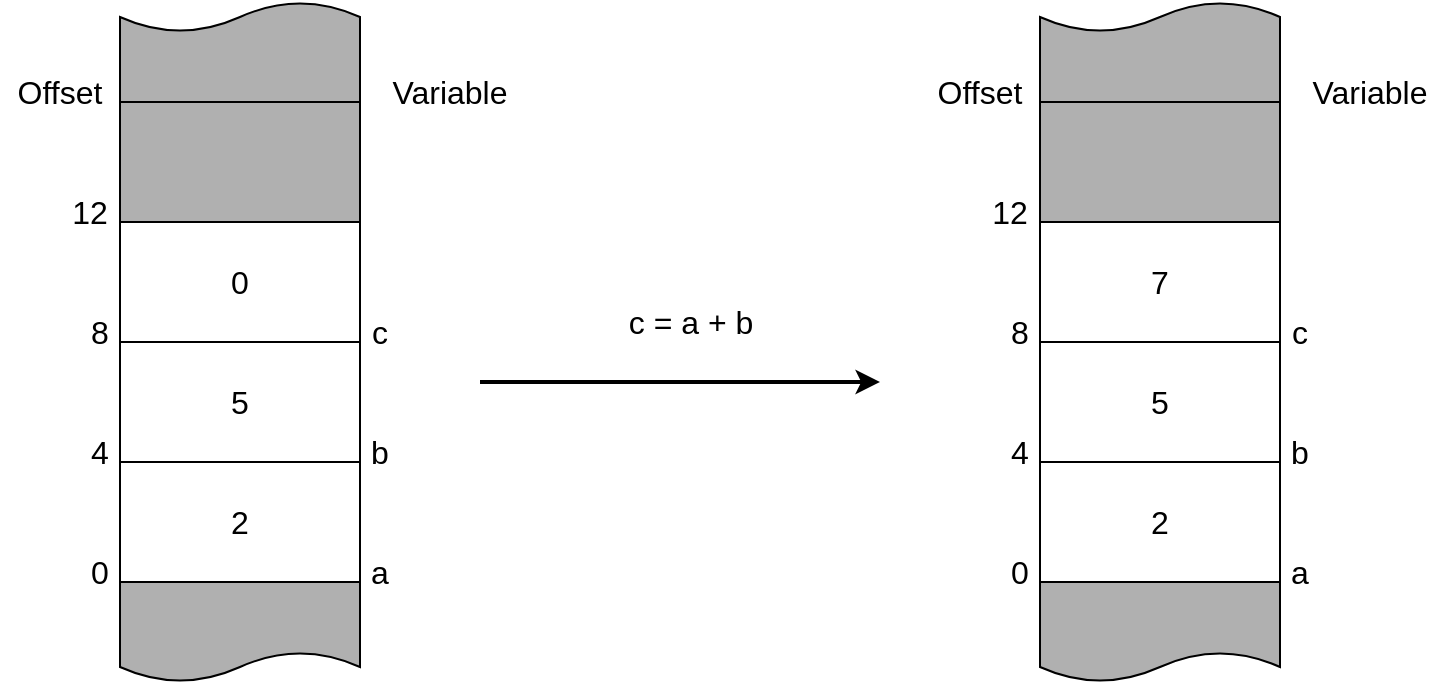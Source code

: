 <mxfile version="12.9.3" type="device"><diagram id="3T6XXa4KqIWcqoQXKcZj" name="Page-1"><mxGraphModel dx="1102" dy="529" grid="1" gridSize="10" guides="1" tooltips="1" connect="1" arrows="1" fold="1" page="1" pageScale="1" pageWidth="850" pageHeight="1100" math="0" shadow="0"><root><mxCell id="0"/><mxCell id="1" parent="0"/><mxCell id="Z8ysf3RP-tLpuXfRaKUo-2" value="" style="shape=document;whiteSpace=wrap;html=1;boundedLbl=1;rotation=-180;fillColor=#B0B0B0;" parent="1" vertex="1"><mxGeometry x="140" y="90" width="120" height="50" as="geometry"/></mxCell><mxCell id="Z8ysf3RP-tLpuXfRaKUo-3" value="" style="shape=document;whiteSpace=wrap;html=1;boundedLbl=1;rotation=0;fillColor=#B0B0B0;" parent="1" vertex="1"><mxGeometry x="140" y="380" width="120" height="50" as="geometry"/></mxCell><mxCell id="Z8ysf3RP-tLpuXfRaKUo-4" value="2" style="rounded=0;whiteSpace=wrap;html=1;fontSize=16;" parent="1" vertex="1"><mxGeometry x="140" y="320" width="120" height="60" as="geometry"/></mxCell><mxCell id="Z8ysf3RP-tLpuXfRaKUo-5" value="5" style="rounded=0;whiteSpace=wrap;html=1;fontSize=16;" parent="1" vertex="1"><mxGeometry x="140" y="260" width="120" height="60" as="geometry"/></mxCell><mxCell id="Z8ysf3RP-tLpuXfRaKUo-6" value="0" style="rounded=0;whiteSpace=wrap;html=1;fontSize=16;" parent="1" vertex="1"><mxGeometry x="140" y="200" width="120" height="60" as="geometry"/></mxCell><mxCell id="Z8ysf3RP-tLpuXfRaKUo-7" value="" style="rounded=0;whiteSpace=wrap;html=1;fillColor=#B0B0B0;" parent="1" vertex="1"><mxGeometry x="140" y="140" width="120" height="60" as="geometry"/></mxCell><mxCell id="Z8ysf3RP-tLpuXfRaKUo-8" value="Offset" style="text;html=1;strokeColor=none;fillColor=none;align=center;verticalAlign=middle;whiteSpace=wrap;rounded=0;fontSize=16;" parent="1" vertex="1"><mxGeometry x="80" y="120" width="60" height="30" as="geometry"/></mxCell><mxCell id="Z8ysf3RP-tLpuXfRaKUo-9" value="0" style="text;html=1;strokeColor=none;fillColor=none;align=center;verticalAlign=middle;whiteSpace=wrap;rounded=0;fontSize=16;" parent="1" vertex="1"><mxGeometry x="120" y="360" width="20" height="30" as="geometry"/></mxCell><mxCell id="Z8ysf3RP-tLpuXfRaKUo-10" value="4" style="text;html=1;strokeColor=none;fillColor=none;align=center;verticalAlign=middle;whiteSpace=wrap;rounded=0;fontSize=16;" parent="1" vertex="1"><mxGeometry x="120" y="300" width="20" height="30" as="geometry"/></mxCell><mxCell id="Z8ysf3RP-tLpuXfRaKUo-11" value="8" style="text;html=1;strokeColor=none;fillColor=none;align=center;verticalAlign=middle;whiteSpace=wrap;rounded=0;fontSize=16;" parent="1" vertex="1"><mxGeometry x="120" y="240" width="20" height="30" as="geometry"/></mxCell><mxCell id="Z8ysf3RP-tLpuXfRaKUo-12" value="12" style="text;html=1;strokeColor=none;fillColor=none;align=center;verticalAlign=middle;whiteSpace=wrap;rounded=0;fontSize=16;" parent="1" vertex="1"><mxGeometry x="110" y="180" width="30" height="30" as="geometry"/></mxCell><mxCell id="WdGrn8KU4RR0bOzMLmEx-1" value="Variable" style="text;html=1;strokeColor=none;fillColor=none;align=center;verticalAlign=middle;whiteSpace=wrap;rounded=0;fontSize=16;" parent="1" vertex="1"><mxGeometry x="270" y="120" width="70" height="30" as="geometry"/></mxCell><mxCell id="WdGrn8KU4RR0bOzMLmEx-2" value="a" style="text;html=1;strokeColor=none;fillColor=none;align=center;verticalAlign=middle;whiteSpace=wrap;rounded=0;fontSize=16;" parent="1" vertex="1"><mxGeometry x="260" y="360" width="20" height="30" as="geometry"/></mxCell><mxCell id="WdGrn8KU4RR0bOzMLmEx-3" value="b" style="text;html=1;strokeColor=none;fillColor=none;align=center;verticalAlign=middle;whiteSpace=wrap;rounded=0;fontSize=16;" parent="1" vertex="1"><mxGeometry x="260" y="300" width="20" height="30" as="geometry"/></mxCell><mxCell id="WdGrn8KU4RR0bOzMLmEx-4" value="c" style="text;html=1;strokeColor=none;fillColor=none;align=center;verticalAlign=middle;whiteSpace=wrap;rounded=0;fontSize=16;" parent="1" vertex="1"><mxGeometry x="260" y="240" width="20" height="30" as="geometry"/></mxCell><mxCell id="WdGrn8KU4RR0bOzMLmEx-5" value="" style="shape=document;whiteSpace=wrap;html=1;boundedLbl=1;rotation=-180;fillColor=#B0B0B0;" parent="1" vertex="1"><mxGeometry x="600" y="90" width="120" height="50" as="geometry"/></mxCell><mxCell id="WdGrn8KU4RR0bOzMLmEx-6" value="" style="shape=document;whiteSpace=wrap;html=1;boundedLbl=1;rotation=0;fillColor=#B0B0B0;" parent="1" vertex="1"><mxGeometry x="600" y="380" width="120" height="50" as="geometry"/></mxCell><mxCell id="WdGrn8KU4RR0bOzMLmEx-7" value="2" style="rounded=0;whiteSpace=wrap;html=1;fontSize=16;" parent="1" vertex="1"><mxGeometry x="600" y="320" width="120" height="60" as="geometry"/></mxCell><mxCell id="WdGrn8KU4RR0bOzMLmEx-8" value="5" style="rounded=0;whiteSpace=wrap;html=1;fontSize=16;" parent="1" vertex="1"><mxGeometry x="600" y="260" width="120" height="60" as="geometry"/></mxCell><mxCell id="WdGrn8KU4RR0bOzMLmEx-9" value="7" style="rounded=0;whiteSpace=wrap;html=1;fontSize=16;" parent="1" vertex="1"><mxGeometry x="600" y="200" width="120" height="60" as="geometry"/></mxCell><mxCell id="WdGrn8KU4RR0bOzMLmEx-10" value="" style="rounded=0;whiteSpace=wrap;html=1;fillColor=#B0B0B0;" parent="1" vertex="1"><mxGeometry x="600" y="140" width="120" height="60" as="geometry"/></mxCell><mxCell id="WdGrn8KU4RR0bOzMLmEx-11" value="Offset" style="text;html=1;strokeColor=none;fillColor=none;align=center;verticalAlign=middle;whiteSpace=wrap;rounded=0;fontSize=16;" parent="1" vertex="1"><mxGeometry x="540" y="120" width="60" height="30" as="geometry"/></mxCell><mxCell id="WdGrn8KU4RR0bOzMLmEx-12" value="0" style="text;html=1;strokeColor=none;fillColor=none;align=center;verticalAlign=middle;whiteSpace=wrap;rounded=0;fontSize=16;" parent="1" vertex="1"><mxGeometry x="580" y="360" width="20" height="30" as="geometry"/></mxCell><mxCell id="WdGrn8KU4RR0bOzMLmEx-13" value="4" style="text;html=1;strokeColor=none;fillColor=none;align=center;verticalAlign=middle;whiteSpace=wrap;rounded=0;fontSize=16;" parent="1" vertex="1"><mxGeometry x="580" y="300" width="20" height="30" as="geometry"/></mxCell><mxCell id="WdGrn8KU4RR0bOzMLmEx-14" value="8" style="text;html=1;strokeColor=none;fillColor=none;align=center;verticalAlign=middle;whiteSpace=wrap;rounded=0;fontSize=16;" parent="1" vertex="1"><mxGeometry x="580" y="240" width="20" height="30" as="geometry"/></mxCell><mxCell id="WdGrn8KU4RR0bOzMLmEx-15" value="12" style="text;html=1;strokeColor=none;fillColor=none;align=center;verticalAlign=middle;whiteSpace=wrap;rounded=0;fontSize=16;" parent="1" vertex="1"><mxGeometry x="570" y="180" width="30" height="30" as="geometry"/></mxCell><mxCell id="WdGrn8KU4RR0bOzMLmEx-16" value="Variable" style="text;html=1;strokeColor=none;fillColor=none;align=center;verticalAlign=middle;whiteSpace=wrap;rounded=0;fontSize=16;" parent="1" vertex="1"><mxGeometry x="730" y="120" width="70" height="30" as="geometry"/></mxCell><mxCell id="WdGrn8KU4RR0bOzMLmEx-17" value="a" style="text;html=1;strokeColor=none;fillColor=none;align=center;verticalAlign=middle;whiteSpace=wrap;rounded=0;fontSize=16;" parent="1" vertex="1"><mxGeometry x="720" y="360" width="20" height="30" as="geometry"/></mxCell><mxCell id="WdGrn8KU4RR0bOzMLmEx-18" value="b" style="text;html=1;strokeColor=none;fillColor=none;align=center;verticalAlign=middle;whiteSpace=wrap;rounded=0;fontSize=16;" parent="1" vertex="1"><mxGeometry x="720" y="300" width="20" height="30" as="geometry"/></mxCell><mxCell id="WdGrn8KU4RR0bOzMLmEx-19" value="c" style="text;html=1;strokeColor=none;fillColor=none;align=center;verticalAlign=middle;whiteSpace=wrap;rounded=0;fontSize=16;" parent="1" vertex="1"><mxGeometry x="720" y="240" width="20" height="30" as="geometry"/></mxCell><mxCell id="WdGrn8KU4RR0bOzMLmEx-20" value="" style="endArrow=classic;html=1;fontSize=16;strokeWidth=2;" parent="1" edge="1"><mxGeometry width="50" height="50" relative="1" as="geometry"><mxPoint x="320" y="280" as="sourcePoint"/><mxPoint x="520" y="280" as="targetPoint"/></mxGeometry></mxCell><mxCell id="WdGrn8KU4RR0bOzMLmEx-21" value="c = a + b" style="text;html=1;align=center;verticalAlign=middle;resizable=0;points=[];autosize=1;fontSize=16;" parent="1" vertex="1"><mxGeometry x="380" y="240" width="90" height="20" as="geometry"/></mxCell></root></mxGraphModel></diagram></mxfile>
